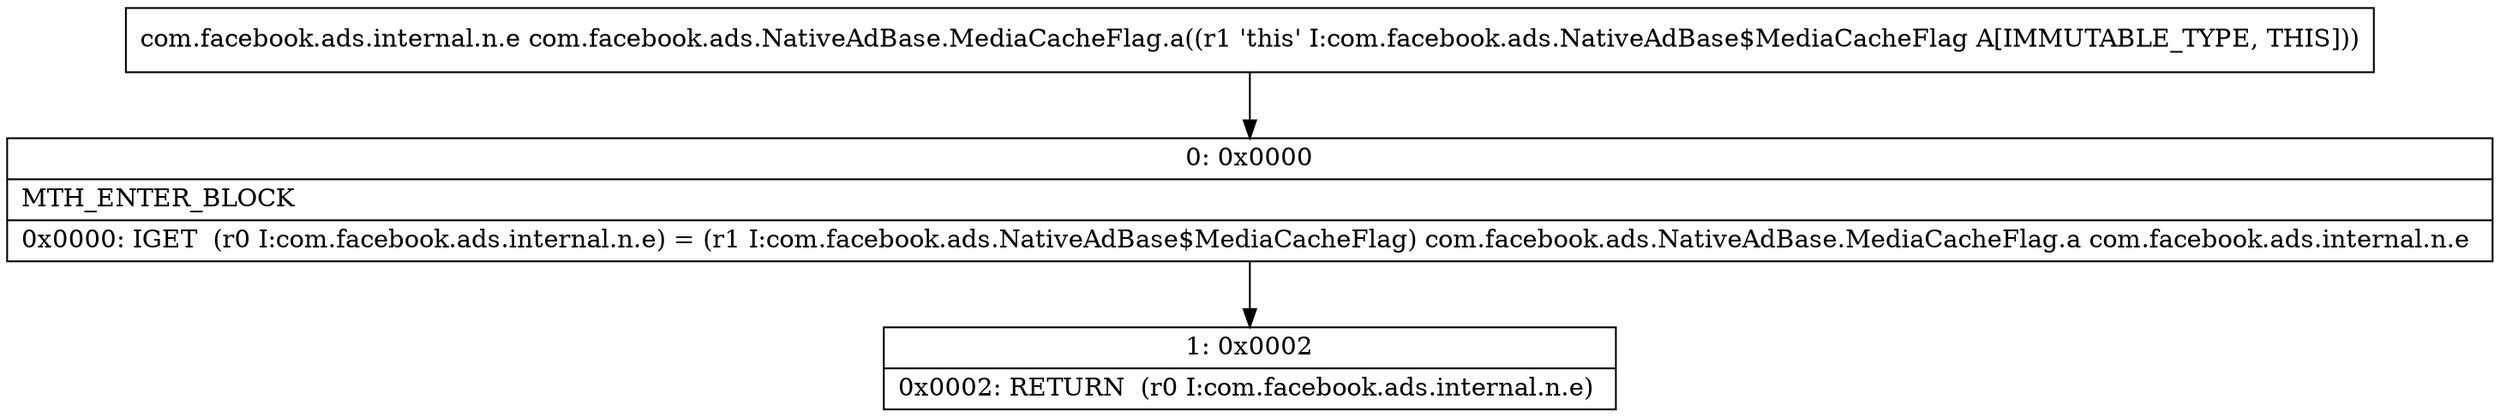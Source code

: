 digraph "CFG forcom.facebook.ads.NativeAdBase.MediaCacheFlag.a()Lcom\/facebook\/ads\/internal\/n\/e;" {
Node_0 [shape=record,label="{0\:\ 0x0000|MTH_ENTER_BLOCK\l|0x0000: IGET  (r0 I:com.facebook.ads.internal.n.e) = (r1 I:com.facebook.ads.NativeAdBase$MediaCacheFlag) com.facebook.ads.NativeAdBase.MediaCacheFlag.a com.facebook.ads.internal.n.e \l}"];
Node_1 [shape=record,label="{1\:\ 0x0002|0x0002: RETURN  (r0 I:com.facebook.ads.internal.n.e) \l}"];
MethodNode[shape=record,label="{com.facebook.ads.internal.n.e com.facebook.ads.NativeAdBase.MediaCacheFlag.a((r1 'this' I:com.facebook.ads.NativeAdBase$MediaCacheFlag A[IMMUTABLE_TYPE, THIS])) }"];
MethodNode -> Node_0;
Node_0 -> Node_1;
}

